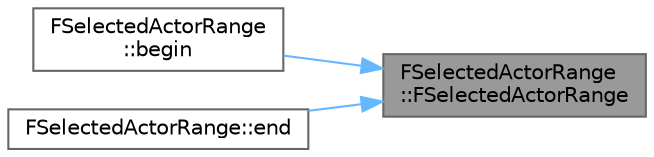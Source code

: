 digraph "FSelectedActorRange::FSelectedActorRange"
{
 // INTERACTIVE_SVG=YES
 // LATEX_PDF_SIZE
  bgcolor="transparent";
  edge [fontname=Helvetica,fontsize=10,labelfontname=Helvetica,labelfontsize=10];
  node [fontname=Helvetica,fontsize=10,shape=box,height=0.2,width=0.4];
  rankdir="RL";
  Node1 [id="Node000001",label="FSelectedActorRange\l::FSelectedActorRange",height=0.2,width=0.4,color="gray40", fillcolor="grey60", style="filled", fontcolor="black",tooltip="Constructor."];
  Node1 -> Node2 [id="edge1_Node000001_Node000002",dir="back",color="steelblue1",style="solid",tooltip=" "];
  Node2 [id="Node000002",label="FSelectedActorRange\l::begin",height=0.2,width=0.4,color="grey40", fillcolor="white", style="filled",URL="$d1/d13/classFSelectedActorRange.html#a9eeab0f7f044377634bd2d8f7d9e1df7",tooltip=" "];
  Node1 -> Node3 [id="edge2_Node000001_Node000003",dir="back",color="steelblue1",style="solid",tooltip=" "];
  Node3 [id="Node000003",label="FSelectedActorRange::end",height=0.2,width=0.4,color="grey40", fillcolor="white", style="filled",URL="$d1/d13/classFSelectedActorRange.html#a4fb7bb26c4c5523cd2c1680ef7a5c8b9",tooltip=" "];
}
